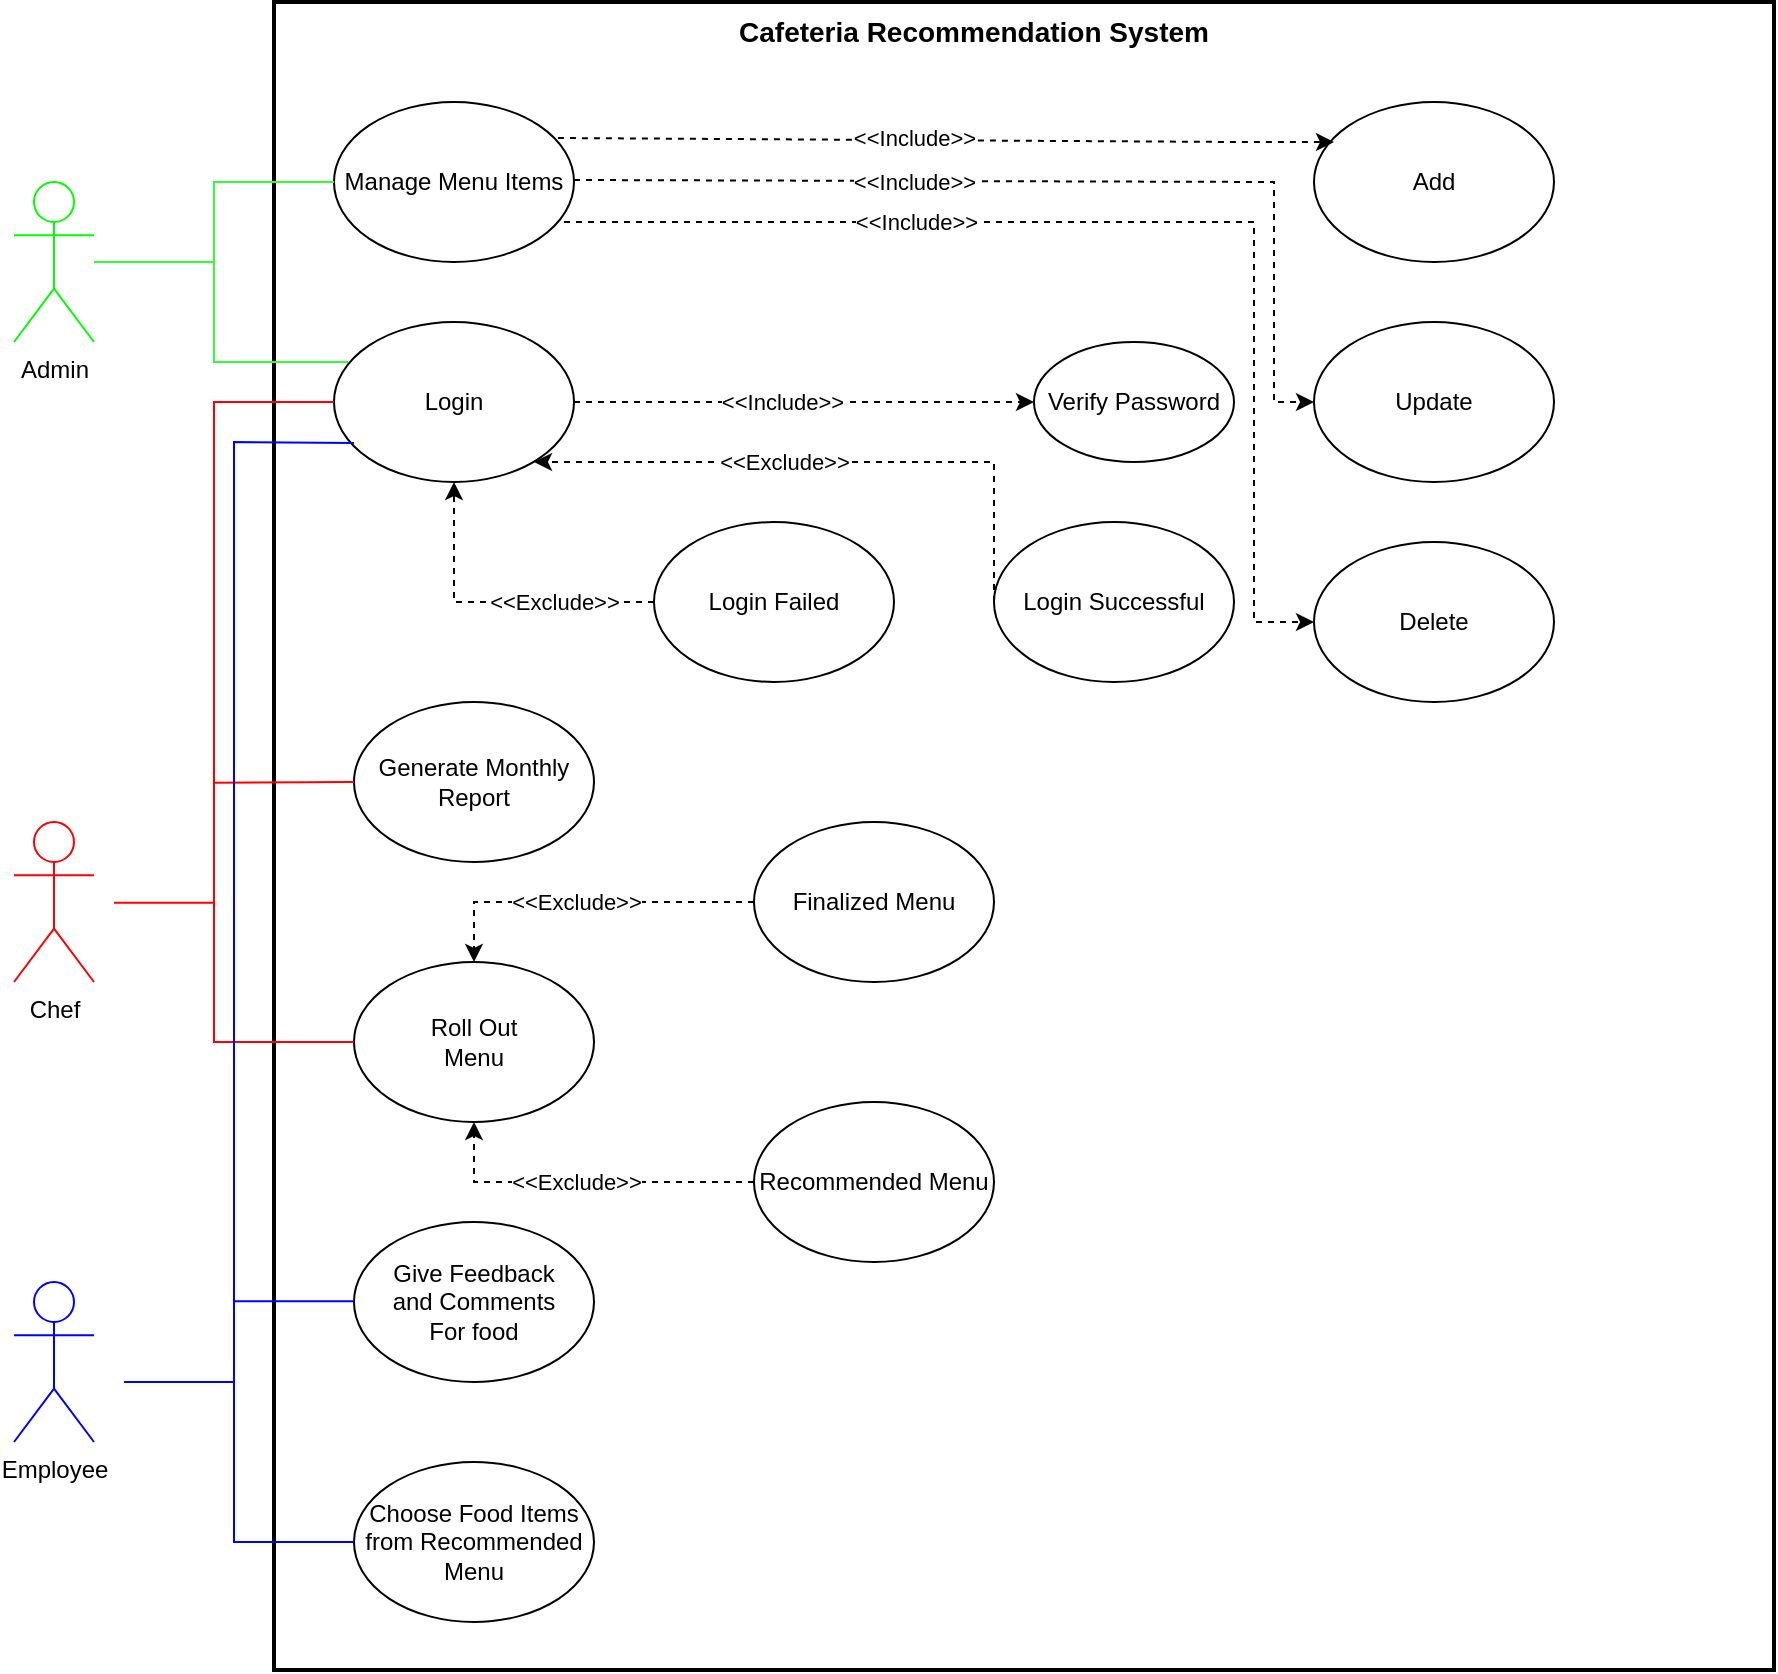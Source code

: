 <mxfile version="24.4.13" type="device">
  <diagram name="Page-1" id="yit4hvvCNSxAe6sVRYxv">
    <mxGraphModel dx="1687" dy="984" grid="0" gridSize="10" guides="1" tooltips="1" connect="1" arrows="1" fold="1" page="1" pageScale="1" pageWidth="850" pageHeight="1100" math="0" shadow="0">
      <root>
        <mxCell id="0" />
        <mxCell id="1" parent="0" />
        <mxCell id="mHvCp_ySBk9BDKlMtv4h-28" value="" style="rounded=0;whiteSpace=wrap;html=1;strokeWidth=2;" vertex="1" parent="1">
          <mxGeometry x="500" y="90" width="750" height="834" as="geometry" />
        </mxCell>
        <mxCell id="mHvCp_ySBk9BDKlMtv4h-29" value="&lt;b&gt;&lt;font style=&quot;font-size: 14px;&quot;&gt;Cafeteria Recommendation System&lt;/font&gt;&lt;/b&gt;" style="text;html=1;align=center;verticalAlign=middle;whiteSpace=wrap;rounded=0;" vertex="1" parent="1">
          <mxGeometry x="720" y="90" width="260" height="30" as="geometry" />
        </mxCell>
        <mxCell id="mHvCp_ySBk9BDKlMtv4h-30" value="Admin" style="shape=umlActor;verticalLabelPosition=bottom;verticalAlign=top;html=1;outlineConnect=0;strokeColor=#00FF00;" vertex="1" parent="1">
          <mxGeometry x="370" y="180" width="40" height="80" as="geometry" />
        </mxCell>
        <mxCell id="mHvCp_ySBk9BDKlMtv4h-33" value="Manage Menu Items" style="ellipse;whiteSpace=wrap;html=1;" vertex="1" parent="1">
          <mxGeometry x="530" y="140" width="120" height="80" as="geometry" />
        </mxCell>
        <mxCell id="mHvCp_ySBk9BDKlMtv4h-34" value="Add" style="ellipse;whiteSpace=wrap;html=1;" vertex="1" parent="1">
          <mxGeometry x="1020" y="140" width="120" height="80" as="geometry" />
        </mxCell>
        <mxCell id="mHvCp_ySBk9BDKlMtv4h-35" value="Update" style="ellipse;whiteSpace=wrap;html=1;" vertex="1" parent="1">
          <mxGeometry x="1020" y="250" width="120" height="80" as="geometry" />
        </mxCell>
        <mxCell id="mHvCp_ySBk9BDKlMtv4h-36" value="Delete" style="ellipse;whiteSpace=wrap;html=1;" vertex="1" parent="1">
          <mxGeometry x="1020" y="360" width="120" height="80" as="geometry" />
        </mxCell>
        <mxCell id="mHvCp_ySBk9BDKlMtv4h-37" value="Login" style="ellipse;whiteSpace=wrap;html=1;" vertex="1" parent="1">
          <mxGeometry x="530" y="250" width="120" height="80" as="geometry" />
        </mxCell>
        <mxCell id="mHvCp_ySBk9BDKlMtv4h-38" value="Verify Password" style="ellipse;whiteSpace=wrap;html=1;" vertex="1" parent="1">
          <mxGeometry x="880" y="260" width="100" height="60" as="geometry" />
        </mxCell>
        <mxCell id="mHvCp_ySBk9BDKlMtv4h-39" value="Login Successful" style="ellipse;whiteSpace=wrap;html=1;" vertex="1" parent="1">
          <mxGeometry x="860" y="350" width="120" height="80" as="geometry" />
        </mxCell>
        <mxCell id="mHvCp_ySBk9BDKlMtv4h-41" value="Employee" style="shape=umlActor;verticalLabelPosition=bottom;verticalAlign=top;html=1;outlineConnect=0;strokeColor=#0000FF;" vertex="1" parent="1">
          <mxGeometry x="370" y="730" width="40" height="80" as="geometry" />
        </mxCell>
        <mxCell id="mHvCp_ySBk9BDKlMtv4h-44" value="Generate Monthly&lt;br&gt;Report" style="ellipse;whiteSpace=wrap;html=1;" vertex="1" parent="1">
          <mxGeometry x="540" y="440" width="120" height="80" as="geometry" />
        </mxCell>
        <mxCell id="mHvCp_ySBk9BDKlMtv4h-45" value="Roll Out&lt;br&gt;Menu" style="ellipse;whiteSpace=wrap;html=1;" vertex="1" parent="1">
          <mxGeometry x="540" y="570" width="120" height="80" as="geometry" />
        </mxCell>
        <mxCell id="mHvCp_ySBk9BDKlMtv4h-46" value="Chef" style="shape=umlActor;verticalLabelPosition=bottom;verticalAlign=top;html=1;outlineConnect=0;strokeColor=#FF0000;" vertex="1" parent="1">
          <mxGeometry x="370" y="500" width="40" height="80" as="geometry" />
        </mxCell>
        <mxCell id="mHvCp_ySBk9BDKlMtv4h-49" value="Login Failed" style="ellipse;whiteSpace=wrap;html=1;" vertex="1" parent="1">
          <mxGeometry x="690" y="350" width="120" height="80" as="geometry" />
        </mxCell>
        <mxCell id="mHvCp_ySBk9BDKlMtv4h-50" value="Give Feedback &lt;br&gt;and Comments&lt;br&gt;For food" style="ellipse;whiteSpace=wrap;html=1;" vertex="1" parent="1">
          <mxGeometry x="540" y="700" width="120" height="80" as="geometry" />
        </mxCell>
        <mxCell id="mHvCp_ySBk9BDKlMtv4h-51" value="Choose Food Items from Recommended Menu" style="ellipse;whiteSpace=wrap;html=1;" vertex="1" parent="1">
          <mxGeometry x="540" y="820" width="120" height="80" as="geometry" />
        </mxCell>
        <mxCell id="mHvCp_ySBk9BDKlMtv4h-52" value="Finalized Menu" style="ellipse;whiteSpace=wrap;html=1;" vertex="1" parent="1">
          <mxGeometry x="740" y="500" width="120" height="80" as="geometry" />
        </mxCell>
        <mxCell id="mHvCp_ySBk9BDKlMtv4h-68" value="" style="endArrow=none;html=1;rounded=0;fillColor=#33FF33;strokeColor=#33FF33;" edge="1" parent="1" source="mHvCp_ySBk9BDKlMtv4h-30" target="mHvCp_ySBk9BDKlMtv4h-33">
          <mxGeometry width="50" height="50" relative="1" as="geometry">
            <mxPoint x="410" y="240" as="sourcePoint" />
            <mxPoint x="460" y="200" as="targetPoint" />
            <Array as="points">
              <mxPoint x="440" y="220" />
              <mxPoint x="470" y="220" />
              <mxPoint x="470" y="200" />
              <mxPoint x="470" y="180" />
            </Array>
          </mxGeometry>
        </mxCell>
        <mxCell id="mHvCp_ySBk9BDKlMtv4h-71" value="" style="endArrow=none;html=1;rounded=0;fillColor=#33FF33;strokeColor=#33FF33;" edge="1" parent="1">
          <mxGeometry width="50" height="50" relative="1" as="geometry">
            <mxPoint x="470" y="220" as="sourcePoint" />
            <mxPoint x="537" y="270" as="targetPoint" />
            <Array as="points">
              <mxPoint x="470" y="270" />
            </Array>
          </mxGeometry>
        </mxCell>
        <mxCell id="mHvCp_ySBk9BDKlMtv4h-72" value="" style="endArrow=none;html=1;rounded=0;strokeColor=#FF0000;" edge="1" parent="1">
          <mxGeometry width="50" height="50" relative="1" as="geometry">
            <mxPoint x="420" y="540.42" as="sourcePoint" />
            <mxPoint x="540" y="480.0" as="targetPoint" />
            <Array as="points">
              <mxPoint x="470" y="540.42" />
              <mxPoint x="470" y="480.42" />
            </Array>
          </mxGeometry>
        </mxCell>
        <mxCell id="mHvCp_ySBk9BDKlMtv4h-73" value="" style="endArrow=none;html=1;rounded=0;exitX=0;exitY=0.5;exitDx=0;exitDy=0;strokeColor=#FF0000;" edge="1" parent="1" source="mHvCp_ySBk9BDKlMtv4h-45">
          <mxGeometry width="50" height="50" relative="1" as="geometry">
            <mxPoint x="470" y="550" as="sourcePoint" />
            <mxPoint x="470" y="530" as="targetPoint" />
            <Array as="points">
              <mxPoint x="470" y="610" />
            </Array>
          </mxGeometry>
        </mxCell>
        <mxCell id="mHvCp_ySBk9BDKlMtv4h-76" value="" style="endArrow=none;html=1;rounded=0;entryX=0;entryY=0.5;entryDx=0;entryDy=0;fillColor=#FF0000;strokeColor=#FF0000;" edge="1" parent="1" target="mHvCp_ySBk9BDKlMtv4h-37">
          <mxGeometry width="50" height="50" relative="1" as="geometry">
            <mxPoint x="470" y="490" as="sourcePoint" />
            <mxPoint x="540" y="311" as="targetPoint" />
            <Array as="points">
              <mxPoint x="470" y="290" />
            </Array>
          </mxGeometry>
        </mxCell>
        <mxCell id="mHvCp_ySBk9BDKlMtv4h-77" value="" style="endArrow=none;html=1;rounded=0;entryX=0.083;entryY=0.756;entryDx=0;entryDy=0;entryPerimeter=0;strokeColor=#0000FF;" edge="1" parent="1" target="mHvCp_ySBk9BDKlMtv4h-37">
          <mxGeometry width="50" height="50" relative="1" as="geometry">
            <mxPoint x="425" y="780" as="sourcePoint" />
            <mxPoint x="480" y="310" as="targetPoint" />
            <Array as="points">
              <mxPoint x="480" y="780" />
              <mxPoint x="480" y="310" />
            </Array>
          </mxGeometry>
        </mxCell>
        <mxCell id="mHvCp_ySBk9BDKlMtv4h-78" value="" style="endArrow=none;html=1;rounded=0;exitX=0;exitY=0.5;exitDx=0;exitDy=0;strokeColor=#0000FF;" edge="1" parent="1" source="mHvCp_ySBk9BDKlMtv4h-51">
          <mxGeometry width="50" height="50" relative="1" as="geometry">
            <mxPoint x="480" y="840" as="sourcePoint" />
            <mxPoint x="480" y="780" as="targetPoint" />
            <Array as="points">
              <mxPoint x="480" y="860" />
            </Array>
          </mxGeometry>
        </mxCell>
        <mxCell id="mHvCp_ySBk9BDKlMtv4h-79" value="" style="endArrow=none;html=1;rounded=0;strokeColor=#0000FF;" edge="1" parent="1">
          <mxGeometry width="50" height="50" relative="1" as="geometry">
            <mxPoint x="480" y="739.58" as="sourcePoint" />
            <mxPoint x="540" y="739.58" as="targetPoint" />
          </mxGeometry>
        </mxCell>
        <mxCell id="mHvCp_ySBk9BDKlMtv4h-81" value="Recommended Menu" style="ellipse;whiteSpace=wrap;html=1;" vertex="1" parent="1">
          <mxGeometry x="740" y="640" width="120" height="80" as="geometry" />
        </mxCell>
        <mxCell id="mHvCp_ySBk9BDKlMtv4h-84" value="" style="html=1;labelBackgroundColor=#ffffff;startArrow=none;startFill=0;startSize=6;endArrow=classic;endFill=1;endSize=6;jettySize=auto;orthogonalLoop=1;strokeWidth=1;dashed=1;fontSize=14;rounded=0;exitX=0.933;exitY=0.225;exitDx=0;exitDy=0;exitPerimeter=0;" edge="1" parent="1" source="mHvCp_ySBk9BDKlMtv4h-33">
          <mxGeometry width="60" height="60" relative="1" as="geometry">
            <mxPoint x="650" y="180" as="sourcePoint" />
            <mxPoint x="1030" y="160" as="targetPoint" />
            <Array as="points">
              <mxPoint x="980" y="160" />
            </Array>
          </mxGeometry>
        </mxCell>
        <mxCell id="mHvCp_ySBk9BDKlMtv4h-86" value="&amp;lt;&amp;lt;Include&amp;gt;&amp;gt;" style="edgeLabel;html=1;align=center;verticalAlign=middle;resizable=0;points=[];" vertex="1" connectable="0" parent="mHvCp_ySBk9BDKlMtv4h-84">
          <mxGeometry x="-0.098" y="1" relative="1" as="geometry">
            <mxPoint x="3" as="offset" />
          </mxGeometry>
        </mxCell>
        <mxCell id="mHvCp_ySBk9BDKlMtv4h-87" value="" style="html=1;labelBackgroundColor=#ffffff;startArrow=none;startFill=0;startSize=6;endArrow=classic;endFill=1;endSize=6;jettySize=auto;orthogonalLoop=1;strokeWidth=1;dashed=1;fontSize=14;rounded=0;exitX=0.933;exitY=0.225;exitDx=0;exitDy=0;exitPerimeter=0;entryX=0;entryY=0.5;entryDx=0;entryDy=0;" edge="1" parent="1" target="mHvCp_ySBk9BDKlMtv4h-35">
          <mxGeometry width="60" height="60" relative="1" as="geometry">
            <mxPoint x="650" y="179" as="sourcePoint" />
            <mxPoint x="1038" y="181" as="targetPoint" />
            <Array as="points">
              <mxPoint x="1000" y="180" />
              <mxPoint x="1000" y="290" />
            </Array>
          </mxGeometry>
        </mxCell>
        <mxCell id="mHvCp_ySBk9BDKlMtv4h-88" value="&amp;lt;&amp;lt;Include&amp;gt;&amp;gt;" style="edgeLabel;html=1;align=center;verticalAlign=middle;resizable=0;points=[];" vertex="1" connectable="0" parent="mHvCp_ySBk9BDKlMtv4h-87">
          <mxGeometry x="-0.098" y="1" relative="1" as="geometry">
            <mxPoint x="-47" y="1" as="offset" />
          </mxGeometry>
        </mxCell>
        <mxCell id="mHvCp_ySBk9BDKlMtv4h-89" value="" style="html=1;labelBackgroundColor=#ffffff;startArrow=none;startFill=0;startSize=6;endArrow=classic;endFill=1;endSize=6;jettySize=auto;orthogonalLoop=1;strokeWidth=1;dashed=1;fontSize=14;rounded=0;exitX=0.933;exitY=0.225;exitDx=0;exitDy=0;exitPerimeter=0;entryX=0;entryY=0.5;entryDx=0;entryDy=0;" edge="1" parent="1" target="mHvCp_ySBk9BDKlMtv4h-36">
          <mxGeometry width="60" height="60" relative="1" as="geometry">
            <mxPoint x="645" y="200" as="sourcePoint" />
            <mxPoint x="1015" y="311" as="targetPoint" />
            <Array as="points">
              <mxPoint x="990" y="200" />
              <mxPoint x="990" y="400" />
            </Array>
          </mxGeometry>
        </mxCell>
        <mxCell id="mHvCp_ySBk9BDKlMtv4h-90" value="&amp;lt;&amp;lt;Include&amp;gt;&amp;gt;" style="edgeLabel;html=1;align=center;verticalAlign=middle;resizable=0;points=[];" vertex="1" connectable="0" parent="mHvCp_ySBk9BDKlMtv4h-89">
          <mxGeometry x="-0.098" y="1" relative="1" as="geometry">
            <mxPoint x="-84" y="1" as="offset" />
          </mxGeometry>
        </mxCell>
        <mxCell id="mHvCp_ySBk9BDKlMtv4h-91" value="" style="html=1;labelBackgroundColor=#ffffff;startArrow=none;startFill=0;startSize=6;endArrow=classic;endFill=1;endSize=6;jettySize=auto;orthogonalLoop=1;strokeWidth=1;dashed=1;fontSize=14;rounded=0;exitX=0.933;exitY=0.225;exitDx=0;exitDy=0;exitPerimeter=0;entryX=0;entryY=0.5;entryDx=0;entryDy=0;" edge="1" parent="1" target="mHvCp_ySBk9BDKlMtv4h-38">
          <mxGeometry width="60" height="60" relative="1" as="geometry">
            <mxPoint x="650" y="290" as="sourcePoint" />
            <mxPoint x="1025" y="490" as="targetPoint" />
            <Array as="points">
              <mxPoint x="710" y="290" />
            </Array>
          </mxGeometry>
        </mxCell>
        <mxCell id="mHvCp_ySBk9BDKlMtv4h-92" value="&amp;lt;&amp;lt;Include&amp;gt;&amp;gt;" style="edgeLabel;html=1;align=center;verticalAlign=middle;resizable=0;points=[];" vertex="1" connectable="0" parent="mHvCp_ySBk9BDKlMtv4h-91">
          <mxGeometry x="-0.098" y="1" relative="1" as="geometry">
            <mxPoint y="1" as="offset" />
          </mxGeometry>
        </mxCell>
        <mxCell id="mHvCp_ySBk9BDKlMtv4h-94" value="" style="html=1;labelBackgroundColor=#ffffff;startArrow=none;startFill=0;startSize=6;endArrow=classic;endFill=1;endSize=6;jettySize=auto;orthogonalLoop=1;strokeWidth=1;dashed=1;fontSize=14;rounded=0;exitX=0;exitY=0.5;exitDx=0;exitDy=0;entryX=0.5;entryY=1;entryDx=0;entryDy=0;" edge="1" parent="1" source="mHvCp_ySBk9BDKlMtv4h-49" target="mHvCp_ySBk9BDKlMtv4h-37">
          <mxGeometry width="60" height="60" relative="1" as="geometry">
            <mxPoint x="630" y="340" as="sourcePoint" />
            <mxPoint x="750" y="340" as="targetPoint" />
            <Array as="points">
              <mxPoint x="590" y="390" />
            </Array>
          </mxGeometry>
        </mxCell>
        <mxCell id="mHvCp_ySBk9BDKlMtv4h-95" value="&amp;lt;&amp;lt;Exclude&amp;gt;&amp;gt;" style="edgeLabel;html=1;align=center;verticalAlign=middle;resizable=0;points=[];" vertex="1" connectable="0" parent="mHvCp_ySBk9BDKlMtv4h-94">
          <mxGeometry x="-0.098" y="1" relative="1" as="geometry">
            <mxPoint x="22" y="-1" as="offset" />
          </mxGeometry>
        </mxCell>
        <mxCell id="mHvCp_ySBk9BDKlMtv4h-98" value="" style="html=1;labelBackgroundColor=#ffffff;startArrow=none;startFill=0;startSize=6;endArrow=classic;endFill=1;endSize=6;jettySize=auto;orthogonalLoop=1;strokeWidth=1;dashed=1;fontSize=14;rounded=0;exitX=0;exitY=0.5;exitDx=0;exitDy=0;" edge="1" parent="1" source="mHvCp_ySBk9BDKlMtv4h-39">
          <mxGeometry width="60" height="60" relative="1" as="geometry">
            <mxPoint x="880" y="380" as="sourcePoint" />
            <mxPoint x="630" y="320" as="targetPoint" />
            <Array as="points">
              <mxPoint x="860" y="320" />
            </Array>
          </mxGeometry>
        </mxCell>
        <mxCell id="mHvCp_ySBk9BDKlMtv4h-99" value="&amp;lt;&amp;lt;Exclude&amp;gt;&amp;gt;" style="edgeLabel;html=1;align=center;verticalAlign=middle;resizable=0;points=[];" vertex="1" connectable="0" parent="mHvCp_ySBk9BDKlMtv4h-98">
          <mxGeometry x="-0.098" y="1" relative="1" as="geometry">
            <mxPoint x="-40" y="-1" as="offset" />
          </mxGeometry>
        </mxCell>
        <mxCell id="mHvCp_ySBk9BDKlMtv4h-100" value="" style="html=1;labelBackgroundColor=#ffffff;startArrow=none;startFill=0;startSize=6;endArrow=classic;endFill=1;endSize=6;jettySize=auto;orthogonalLoop=1;strokeWidth=1;dashed=1;fontSize=14;rounded=0;exitX=0;exitY=0.5;exitDx=0;exitDy=0;entryX=0.5;entryY=0;entryDx=0;entryDy=0;" edge="1" parent="1" target="mHvCp_ySBk9BDKlMtv4h-45">
          <mxGeometry width="60" height="60" relative="1" as="geometry">
            <mxPoint x="740" y="540" as="sourcePoint" />
            <mxPoint x="640" y="480" as="targetPoint" />
            <Array as="points">
              <mxPoint x="600" y="540" />
            </Array>
          </mxGeometry>
        </mxCell>
        <mxCell id="mHvCp_ySBk9BDKlMtv4h-101" value="&amp;lt;&amp;lt;Exclude&amp;gt;&amp;gt;" style="edgeLabel;html=1;align=center;verticalAlign=middle;resizable=0;points=[];" vertex="1" connectable="0" parent="mHvCp_ySBk9BDKlMtv4h-100">
          <mxGeometry x="-0.098" y="1" relative="1" as="geometry">
            <mxPoint x="-13" y="-1" as="offset" />
          </mxGeometry>
        </mxCell>
        <mxCell id="mHvCp_ySBk9BDKlMtv4h-104" value="" style="html=1;labelBackgroundColor=#ffffff;startArrow=none;startFill=0;startSize=6;endArrow=classic;endFill=1;endSize=6;jettySize=auto;orthogonalLoop=1;strokeWidth=1;dashed=1;fontSize=14;rounded=0;exitX=0;exitY=0.5;exitDx=0;exitDy=0;entryX=0.5;entryY=1;entryDx=0;entryDy=0;" edge="1" parent="1" source="mHvCp_ySBk9BDKlMtv4h-81" target="mHvCp_ySBk9BDKlMtv4h-45">
          <mxGeometry width="60" height="60" relative="1" as="geometry">
            <mxPoint x="760" y="670" as="sourcePoint" />
            <mxPoint x="620" y="700" as="targetPoint" />
            <Array as="points">
              <mxPoint x="600" y="680" />
            </Array>
          </mxGeometry>
        </mxCell>
        <mxCell id="mHvCp_ySBk9BDKlMtv4h-105" value="&amp;lt;&amp;lt;Exclude&amp;gt;&amp;gt;" style="edgeLabel;html=1;align=center;verticalAlign=middle;resizable=0;points=[];" vertex="1" connectable="0" parent="mHvCp_ySBk9BDKlMtv4h-104">
          <mxGeometry x="-0.098" y="1" relative="1" as="geometry">
            <mxPoint x="-13" y="-1" as="offset" />
          </mxGeometry>
        </mxCell>
      </root>
    </mxGraphModel>
  </diagram>
</mxfile>
